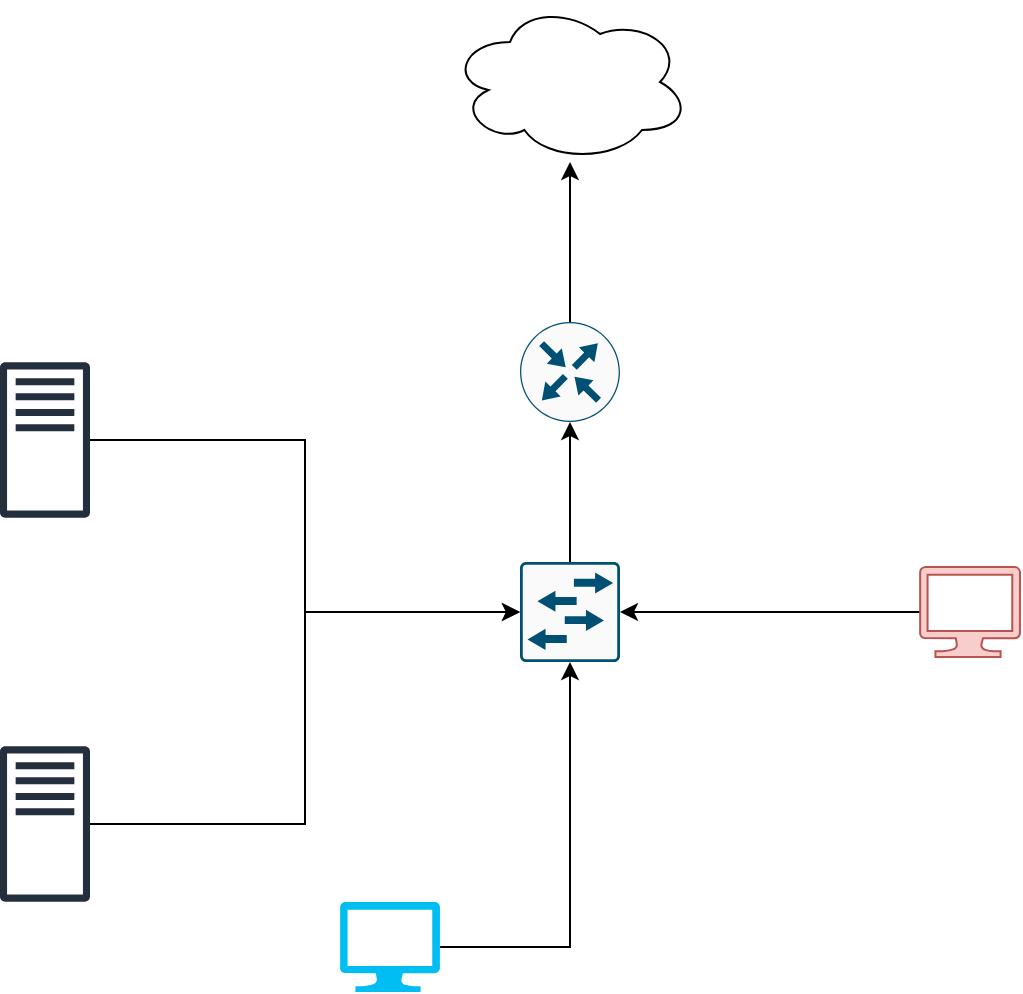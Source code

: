<mxfile version="26.0.5">
  <diagram name="Page-1" id="SRlVSBKxqRxz9lfJsFDi">
    <mxGraphModel dx="1034" dy="540" grid="1" gridSize="10" guides="1" tooltips="1" connect="1" arrows="1" fold="1" page="1" pageScale="1" pageWidth="850" pageHeight="1100" math="0" shadow="0">
      <root>
        <mxCell id="0" />
        <mxCell id="1" parent="0" />
        <mxCell id="DQE5oWsWG1fClwubNJQH-2" value="" style="sketch=0;outlineConnect=0;fontColor=#232F3E;gradientColor=none;fillColor=#232F3D;strokeColor=none;dashed=0;verticalLabelPosition=bottom;verticalAlign=top;align=center;html=1;fontSize=12;fontStyle=0;aspect=fixed;pointerEvents=1;shape=mxgraph.aws4.traditional_server;" vertex="1" parent="1">
          <mxGeometry x="140" y="220" width="45" height="78" as="geometry" />
        </mxCell>
        <mxCell id="DQE5oWsWG1fClwubNJQH-13" value="" style="edgeStyle=orthogonalEdgeStyle;rounded=0;orthogonalLoop=1;jettySize=auto;html=1;" edge="1" parent="1" source="DQE5oWsWG1fClwubNJQH-3" target="DQE5oWsWG1fClwubNJQH-8">
          <mxGeometry relative="1" as="geometry" />
        </mxCell>
        <mxCell id="DQE5oWsWG1fClwubNJQH-3" value="" style="verticalLabelPosition=bottom;html=1;verticalAlign=top;align=center;strokeColor=#b85450;fillColor=#f8cecc;shape=mxgraph.azure.computer;pointerEvents=1;" vertex="1" parent="1">
          <mxGeometry x="600" y="322.5" width="50" height="45" as="geometry" />
        </mxCell>
        <mxCell id="DQE5oWsWG1fClwubNJQH-12" value="" style="edgeStyle=orthogonalEdgeStyle;rounded=0;orthogonalLoop=1;jettySize=auto;html=1;entryX=0.5;entryY=1;entryDx=0;entryDy=0;entryPerimeter=0;" edge="1" parent="1" source="DQE5oWsWG1fClwubNJQH-4" target="DQE5oWsWG1fClwubNJQH-8">
          <mxGeometry relative="1" as="geometry">
            <mxPoint x="382.5" y="342.5" as="targetPoint" />
          </mxGeometry>
        </mxCell>
        <mxCell id="DQE5oWsWG1fClwubNJQH-4" value="" style="verticalLabelPosition=bottom;html=1;verticalAlign=top;align=center;strokeColor=none;fillColor=#00BEF2;shape=mxgraph.azure.computer;pointerEvents=1;" vertex="1" parent="1">
          <mxGeometry x="310" y="490" width="50" height="45" as="geometry" />
        </mxCell>
        <mxCell id="DQE5oWsWG1fClwubNJQH-6" value="" style="sketch=0;outlineConnect=0;fontColor=#232F3E;gradientColor=none;fillColor=#232F3D;strokeColor=none;dashed=0;verticalLabelPosition=bottom;verticalAlign=top;align=center;html=1;fontSize=12;fontStyle=0;aspect=fixed;pointerEvents=1;shape=mxgraph.aws4.traditional_server;" vertex="1" parent="1">
          <mxGeometry x="140" y="412" width="45" height="78" as="geometry" />
        </mxCell>
        <mxCell id="DQE5oWsWG1fClwubNJQH-7" value="" style="ellipse;shape=cloud;whiteSpace=wrap;html=1;" vertex="1" parent="1">
          <mxGeometry x="365" y="40" width="120" height="80" as="geometry" />
        </mxCell>
        <mxCell id="DQE5oWsWG1fClwubNJQH-18" value="" style="edgeStyle=orthogonalEdgeStyle;rounded=0;orthogonalLoop=1;jettySize=auto;html=1;" edge="1" parent="1" source="DQE5oWsWG1fClwubNJQH-8" target="DQE5oWsWG1fClwubNJQH-9">
          <mxGeometry relative="1" as="geometry" />
        </mxCell>
        <mxCell id="DQE5oWsWG1fClwubNJQH-8" value="" style="sketch=0;points=[[0.015,0.015,0],[0.985,0.015,0],[0.985,0.985,0],[0.015,0.985,0],[0.25,0,0],[0.5,0,0],[0.75,0,0],[1,0.25,0],[1,0.5,0],[1,0.75,0],[0.75,1,0],[0.5,1,0],[0.25,1,0],[0,0.75,0],[0,0.5,0],[0,0.25,0]];verticalLabelPosition=bottom;html=1;verticalAlign=top;aspect=fixed;align=center;pointerEvents=1;shape=mxgraph.cisco19.rect;prIcon=l2_switch;fillColor=#FAFAFA;strokeColor=#005073;" vertex="1" parent="1">
          <mxGeometry x="400" y="320" width="50" height="50" as="geometry" />
        </mxCell>
        <mxCell id="DQE5oWsWG1fClwubNJQH-19" value="" style="edgeStyle=orthogonalEdgeStyle;rounded=0;orthogonalLoop=1;jettySize=auto;html=1;" edge="1" parent="1" source="DQE5oWsWG1fClwubNJQH-9" target="DQE5oWsWG1fClwubNJQH-7">
          <mxGeometry relative="1" as="geometry" />
        </mxCell>
        <mxCell id="DQE5oWsWG1fClwubNJQH-9" value="" style="sketch=0;points=[[0.5,0,0],[1,0.5,0],[0.5,1,0],[0,0.5,0],[0.145,0.145,0],[0.856,0.145,0],[0.855,0.856,0],[0.145,0.855,0]];verticalLabelPosition=bottom;html=1;verticalAlign=top;aspect=fixed;align=center;pointerEvents=1;shape=mxgraph.cisco19.rect;prIcon=router;fillColor=#FAFAFA;strokeColor=#005073;" vertex="1" parent="1">
          <mxGeometry x="400" y="200" width="50" height="50" as="geometry" />
        </mxCell>
        <mxCell id="DQE5oWsWG1fClwubNJQH-21" style="edgeStyle=orthogonalEdgeStyle;rounded=0;orthogonalLoop=1;jettySize=auto;html=1;entryX=0;entryY=0.5;entryDx=0;entryDy=0;entryPerimeter=0;" edge="1" parent="1" source="DQE5oWsWG1fClwubNJQH-2" target="DQE5oWsWG1fClwubNJQH-8">
          <mxGeometry relative="1" as="geometry" />
        </mxCell>
        <mxCell id="DQE5oWsWG1fClwubNJQH-22" style="edgeStyle=orthogonalEdgeStyle;rounded=0;orthogonalLoop=1;jettySize=auto;html=1;entryX=0;entryY=0.5;entryDx=0;entryDy=0;entryPerimeter=0;" edge="1" parent="1" source="DQE5oWsWG1fClwubNJQH-6" target="DQE5oWsWG1fClwubNJQH-8">
          <mxGeometry relative="1" as="geometry" />
        </mxCell>
      </root>
    </mxGraphModel>
  </diagram>
</mxfile>
